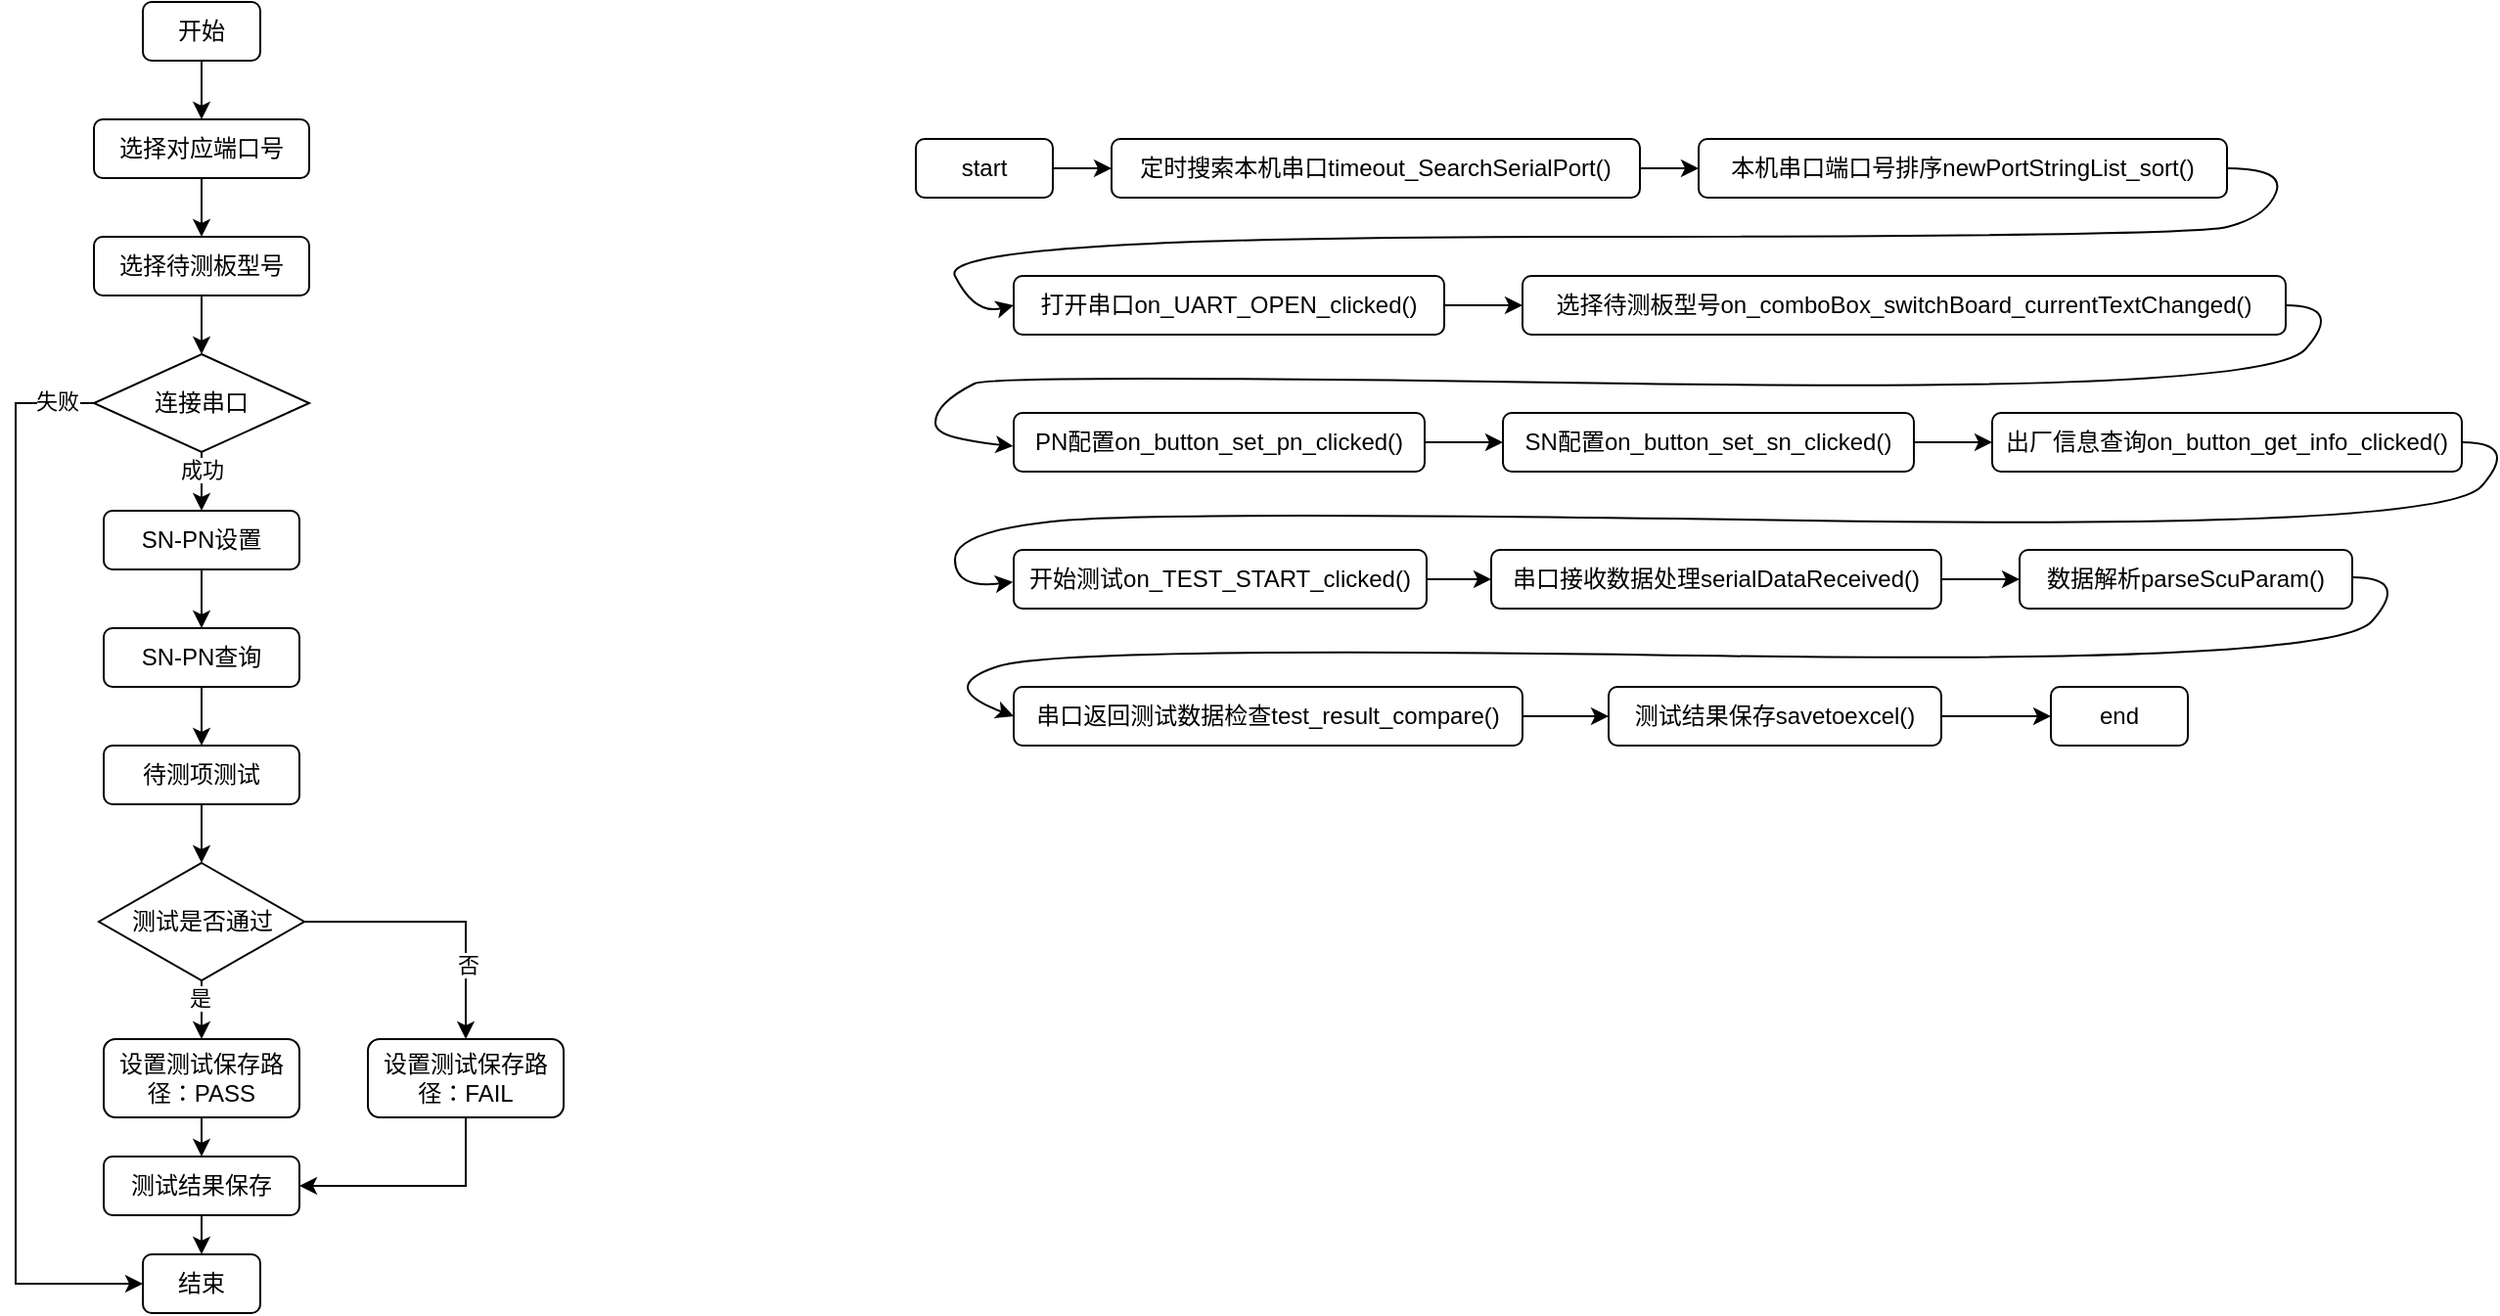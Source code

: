 <mxfile version="28.0.7">
  <diagram name="第 1 页" id="gV8dkAIg4welC2k9WtTy">
    <mxGraphModel dx="983" dy="512" grid="1" gridSize="10" guides="1" tooltips="1" connect="1" arrows="1" fold="1" page="1" pageScale="1" pageWidth="5000" pageHeight="5000" math="0" shadow="0">
      <root>
        <mxCell id="0" />
        <mxCell id="1" parent="0" />
        <mxCell id="6KeI-3-1y-6zCE1gBCKr-5" style="edgeStyle=orthogonalEdgeStyle;rounded=0;orthogonalLoop=1;jettySize=auto;html=1;entryX=0.5;entryY=0;entryDx=0;entryDy=0;" parent="1" source="6KeI-3-1y-6zCE1gBCKr-1" target="6KeI-3-1y-6zCE1gBCKr-3" edge="1">
          <mxGeometry relative="1" as="geometry" />
        </mxCell>
        <mxCell id="6KeI-3-1y-6zCE1gBCKr-1" value="开始" style="rounded=1;whiteSpace=wrap;html=1;" parent="1" vertex="1">
          <mxGeometry x="405" y="110" width="60" height="30" as="geometry" />
        </mxCell>
        <mxCell id="6KeI-3-1y-6zCE1gBCKr-7" style="edgeStyle=orthogonalEdgeStyle;rounded=0;orthogonalLoop=1;jettySize=auto;html=1;exitX=0.5;exitY=1;exitDx=0;exitDy=0;entryX=0.5;entryY=0;entryDx=0;entryDy=0;" parent="1" source="6KeI-3-1y-6zCE1gBCKr-2" target="6KeI-3-1y-6zCE1gBCKr-4" edge="1">
          <mxGeometry relative="1" as="geometry" />
        </mxCell>
        <mxCell id="6KeI-3-1y-6zCE1gBCKr-8" value="成功" style="edgeLabel;html=1;align=center;verticalAlign=middle;resizable=0;points=[];" parent="6KeI-3-1y-6zCE1gBCKr-7" vertex="1" connectable="0">
          <mxGeometry x="-0.441" y="-1" relative="1" as="geometry">
            <mxPoint x="1" as="offset" />
          </mxGeometry>
        </mxCell>
        <mxCell id="6KeI-3-1y-6zCE1gBCKr-36" style="edgeStyle=orthogonalEdgeStyle;rounded=0;orthogonalLoop=1;jettySize=auto;html=1;exitX=0;exitY=0.5;exitDx=0;exitDy=0;entryX=0;entryY=0.5;entryDx=0;entryDy=0;" parent="1" source="6KeI-3-1y-6zCE1gBCKr-2" target="6KeI-3-1y-6zCE1gBCKr-21" edge="1">
          <mxGeometry relative="1" as="geometry">
            <Array as="points">
              <mxPoint x="340" y="315" />
              <mxPoint x="340" y="765" />
            </Array>
          </mxGeometry>
        </mxCell>
        <mxCell id="6KeI-3-1y-6zCE1gBCKr-37" value="失败" style="edgeLabel;html=1;align=center;verticalAlign=middle;resizable=0;points=[];" parent="6KeI-3-1y-6zCE1gBCKr-36" vertex="1" connectable="0">
          <mxGeometry x="-0.929" y="-1" relative="1" as="geometry">
            <mxPoint as="offset" />
          </mxGeometry>
        </mxCell>
        <mxCell id="6KeI-3-1y-6zCE1gBCKr-2" value="连接串口" style="rhombus;whiteSpace=wrap;html=1;" parent="1" vertex="1">
          <mxGeometry x="380" y="290" width="110" height="50" as="geometry" />
        </mxCell>
        <mxCell id="6KeI-3-1y-6zCE1gBCKr-10" style="edgeStyle=orthogonalEdgeStyle;rounded=0;orthogonalLoop=1;jettySize=auto;html=1;exitX=0.5;exitY=1;exitDx=0;exitDy=0;entryX=0.5;entryY=0;entryDx=0;entryDy=0;" parent="1" source="6KeI-3-1y-6zCE1gBCKr-3" target="6KeI-3-1y-6zCE1gBCKr-9" edge="1">
          <mxGeometry relative="1" as="geometry" />
        </mxCell>
        <mxCell id="6KeI-3-1y-6zCE1gBCKr-3" value="选择对应端口号" style="rounded=1;whiteSpace=wrap;html=1;" parent="1" vertex="1">
          <mxGeometry x="380" y="170" width="110" height="30" as="geometry" />
        </mxCell>
        <mxCell id="6KeI-3-1y-6zCE1gBCKr-24" style="edgeStyle=orthogonalEdgeStyle;rounded=0;orthogonalLoop=1;jettySize=auto;html=1;exitX=0.5;exitY=1;exitDx=0;exitDy=0;entryX=0.5;entryY=0;entryDx=0;entryDy=0;" parent="1" source="6KeI-3-1y-6zCE1gBCKr-4" target="6KeI-3-1y-6zCE1gBCKr-13" edge="1">
          <mxGeometry relative="1" as="geometry" />
        </mxCell>
        <mxCell id="6KeI-3-1y-6zCE1gBCKr-4" value="SN-PN设置" style="rounded=1;whiteSpace=wrap;html=1;" parent="1" vertex="1">
          <mxGeometry x="385" y="370" width="100" height="30" as="geometry" />
        </mxCell>
        <mxCell id="6KeI-3-1y-6zCE1gBCKr-11" style="edgeStyle=orthogonalEdgeStyle;rounded=0;orthogonalLoop=1;jettySize=auto;html=1;exitX=0.5;exitY=1;exitDx=0;exitDy=0;entryX=0.5;entryY=0;entryDx=0;entryDy=0;" parent="1" source="6KeI-3-1y-6zCE1gBCKr-9" target="6KeI-3-1y-6zCE1gBCKr-2" edge="1">
          <mxGeometry relative="1" as="geometry" />
        </mxCell>
        <mxCell id="6KeI-3-1y-6zCE1gBCKr-9" value="选择待测板型号" style="rounded=1;whiteSpace=wrap;html=1;" parent="1" vertex="1">
          <mxGeometry x="380" y="230" width="110" height="30" as="geometry" />
        </mxCell>
        <mxCell id="6KeI-3-1y-6zCE1gBCKr-25" style="edgeStyle=orthogonalEdgeStyle;rounded=0;orthogonalLoop=1;jettySize=auto;html=1;exitX=0.5;exitY=1;exitDx=0;exitDy=0;entryX=0.5;entryY=0;entryDx=0;entryDy=0;" parent="1" source="6KeI-3-1y-6zCE1gBCKr-13" target="6KeI-3-1y-6zCE1gBCKr-14" edge="1">
          <mxGeometry relative="1" as="geometry" />
        </mxCell>
        <mxCell id="6KeI-3-1y-6zCE1gBCKr-13" value="SN-PN查询" style="rounded=1;whiteSpace=wrap;html=1;" parent="1" vertex="1">
          <mxGeometry x="385" y="430" width="100" height="30" as="geometry" />
        </mxCell>
        <mxCell id="6KeI-3-1y-6zCE1gBCKr-26" style="edgeStyle=orthogonalEdgeStyle;rounded=0;orthogonalLoop=1;jettySize=auto;html=1;exitX=0.5;exitY=1;exitDx=0;exitDy=0;entryX=0.5;entryY=0;entryDx=0;entryDy=0;" parent="1" source="6KeI-3-1y-6zCE1gBCKr-14" target="6KeI-3-1y-6zCE1gBCKr-15" edge="1">
          <mxGeometry relative="1" as="geometry" />
        </mxCell>
        <mxCell id="6KeI-3-1y-6zCE1gBCKr-14" value="待测项测试" style="rounded=1;whiteSpace=wrap;html=1;" parent="1" vertex="1">
          <mxGeometry x="385" y="490" width="100" height="30" as="geometry" />
        </mxCell>
        <mxCell id="6KeI-3-1y-6zCE1gBCKr-29" style="edgeStyle=orthogonalEdgeStyle;rounded=0;orthogonalLoop=1;jettySize=auto;html=1;exitX=0.5;exitY=1;exitDx=0;exitDy=0;" parent="1" source="6KeI-3-1y-6zCE1gBCKr-15" target="6KeI-3-1y-6zCE1gBCKr-16" edge="1">
          <mxGeometry relative="1" as="geometry" />
        </mxCell>
        <mxCell id="6KeI-3-1y-6zCE1gBCKr-33" value="是" style="edgeLabel;html=1;align=center;verticalAlign=middle;resizable=0;points=[];" parent="6KeI-3-1y-6zCE1gBCKr-29" vertex="1" connectable="0">
          <mxGeometry x="-0.666" y="-1" relative="1" as="geometry">
            <mxPoint as="offset" />
          </mxGeometry>
        </mxCell>
        <mxCell id="6KeI-3-1y-6zCE1gBCKr-32" style="edgeStyle=orthogonalEdgeStyle;rounded=0;orthogonalLoop=1;jettySize=auto;html=1;exitX=1;exitY=0.5;exitDx=0;exitDy=0;entryX=0.5;entryY=0;entryDx=0;entryDy=0;" parent="1" source="6KeI-3-1y-6zCE1gBCKr-15" target="6KeI-3-1y-6zCE1gBCKr-23" edge="1">
          <mxGeometry relative="1" as="geometry" />
        </mxCell>
        <mxCell id="6KeI-3-1y-6zCE1gBCKr-34" value="否" style="edgeLabel;html=1;align=center;verticalAlign=middle;resizable=0;points=[];" parent="6KeI-3-1y-6zCE1gBCKr-32" vertex="1" connectable="0">
          <mxGeometry x="0.464" y="1" relative="1" as="geometry">
            <mxPoint as="offset" />
          </mxGeometry>
        </mxCell>
        <mxCell id="6KeI-3-1y-6zCE1gBCKr-15" value="测试是否通过" style="rhombus;whiteSpace=wrap;html=1;" parent="1" vertex="1">
          <mxGeometry x="382.5" y="550" width="105" height="60" as="geometry" />
        </mxCell>
        <mxCell id="6KeI-3-1y-6zCE1gBCKr-30" style="edgeStyle=orthogonalEdgeStyle;rounded=0;orthogonalLoop=1;jettySize=auto;html=1;exitX=0.5;exitY=1;exitDx=0;exitDy=0;entryX=0.5;entryY=0;entryDx=0;entryDy=0;" parent="1" source="6KeI-3-1y-6zCE1gBCKr-16" target="6KeI-3-1y-6zCE1gBCKr-19" edge="1">
          <mxGeometry relative="1" as="geometry" />
        </mxCell>
        <mxCell id="6KeI-3-1y-6zCE1gBCKr-16" value="设置测试保存路径：PASS" style="rounded=1;whiteSpace=wrap;html=1;" parent="1" vertex="1">
          <mxGeometry x="385" y="640" width="100" height="40" as="geometry" />
        </mxCell>
        <mxCell id="6KeI-3-1y-6zCE1gBCKr-31" style="edgeStyle=orthogonalEdgeStyle;rounded=0;orthogonalLoop=1;jettySize=auto;html=1;exitX=0.5;exitY=1;exitDx=0;exitDy=0;entryX=0.5;entryY=0;entryDx=0;entryDy=0;" parent="1" source="6KeI-3-1y-6zCE1gBCKr-19" target="6KeI-3-1y-6zCE1gBCKr-21" edge="1">
          <mxGeometry relative="1" as="geometry" />
        </mxCell>
        <mxCell id="6KeI-3-1y-6zCE1gBCKr-19" value="测试结果保存" style="rounded=1;whiteSpace=wrap;html=1;" parent="1" vertex="1">
          <mxGeometry x="385" y="700" width="100" height="30" as="geometry" />
        </mxCell>
        <mxCell id="6KeI-3-1y-6zCE1gBCKr-21" value="结束" style="rounded=1;whiteSpace=wrap;html=1;" parent="1" vertex="1">
          <mxGeometry x="405" y="750" width="60" height="30" as="geometry" />
        </mxCell>
        <mxCell id="6KeI-3-1y-6zCE1gBCKr-35" style="edgeStyle=orthogonalEdgeStyle;rounded=0;orthogonalLoop=1;jettySize=auto;html=1;exitX=0.5;exitY=1;exitDx=0;exitDy=0;entryX=1;entryY=0.5;entryDx=0;entryDy=0;" parent="1" source="6KeI-3-1y-6zCE1gBCKr-23" target="6KeI-3-1y-6zCE1gBCKr-19" edge="1">
          <mxGeometry relative="1" as="geometry" />
        </mxCell>
        <mxCell id="6KeI-3-1y-6zCE1gBCKr-23" value="设置测试保存路径：FAIL" style="rounded=1;whiteSpace=wrap;html=1;" parent="1" vertex="1">
          <mxGeometry x="520" y="640" width="100" height="40" as="geometry" />
        </mxCell>
        <mxCell id="aoszYgEWPdiQylzjzB4t-4" value="" style="edgeStyle=orthogonalEdgeStyle;rounded=0;orthogonalLoop=1;jettySize=auto;html=1;" edge="1" parent="1" source="QkOga2Paq5YC0D7qiNBv-1" target="aoszYgEWPdiQylzjzB4t-1">
          <mxGeometry relative="1" as="geometry" />
        </mxCell>
        <mxCell id="QkOga2Paq5YC0D7qiNBv-1" value="start" style="rounded=1;whiteSpace=wrap;html=1;" parent="1" vertex="1">
          <mxGeometry x="800" y="180" width="70" height="30" as="geometry" />
        </mxCell>
        <mxCell id="aoszYgEWPdiQylzjzB4t-3" style="edgeStyle=orthogonalEdgeStyle;rounded=0;orthogonalLoop=1;jettySize=auto;html=1;exitX=1;exitY=0.5;exitDx=0;exitDy=0;entryX=0;entryY=0.5;entryDx=0;entryDy=0;" edge="1" parent="1" source="aoszYgEWPdiQylzjzB4t-1" target="aoszYgEWPdiQylzjzB4t-2">
          <mxGeometry relative="1" as="geometry" />
        </mxCell>
        <mxCell id="aoszYgEWPdiQylzjzB4t-1" value="定时搜索本机串口timeout_SearchSerialPort()" style="rounded=1;whiteSpace=wrap;html=1;" vertex="1" parent="1">
          <mxGeometry x="900" y="180" width="270" height="30" as="geometry" />
        </mxCell>
        <mxCell id="aoszYgEWPdiQylzjzB4t-2" value="本机串口端口号排序newPortStringList_sort()" style="rounded=1;whiteSpace=wrap;html=1;" vertex="1" parent="1">
          <mxGeometry x="1200" y="180" width="270" height="30" as="geometry" />
        </mxCell>
        <mxCell id="aoszYgEWPdiQylzjzB4t-8" style="edgeStyle=orthogonalEdgeStyle;rounded=0;orthogonalLoop=1;jettySize=auto;html=1;exitX=1;exitY=0.5;exitDx=0;exitDy=0;entryX=0;entryY=0.5;entryDx=0;entryDy=0;" edge="1" parent="1" source="aoszYgEWPdiQylzjzB4t-5" target="aoszYgEWPdiQylzjzB4t-7">
          <mxGeometry relative="1" as="geometry" />
        </mxCell>
        <mxCell id="aoszYgEWPdiQylzjzB4t-5" value="打开串口on_UART_OPEN_clicked()" style="rounded=1;whiteSpace=wrap;html=1;" vertex="1" parent="1">
          <mxGeometry x="850" y="250" width="220" height="30" as="geometry" />
        </mxCell>
        <mxCell id="aoszYgEWPdiQylzjzB4t-6" value="" style="curved=1;endArrow=classic;html=1;rounded=0;exitX=1;exitY=0.5;exitDx=0;exitDy=0;entryX=0;entryY=0.5;entryDx=0;entryDy=0;" edge="1" parent="1" source="aoszYgEWPdiQylzjzB4t-2" target="aoszYgEWPdiQylzjzB4t-5">
          <mxGeometry width="50" height="50" relative="1" as="geometry">
            <mxPoint x="1470" y="200" as="sourcePoint" />
            <mxPoint x="800" y="250" as="targetPoint" />
            <Array as="points">
              <mxPoint x="1500" y="195" />
              <mxPoint x="1490" y="220" />
              <mxPoint x="1450" y="230" />
              <mxPoint x="810" y="230" />
              <mxPoint x="830" y="270" />
            </Array>
          </mxGeometry>
        </mxCell>
        <mxCell id="aoszYgEWPdiQylzjzB4t-7" value="选择待测板型号on_comboBox_switchBoard_currentTextChanged()" style="rounded=1;whiteSpace=wrap;html=1;" vertex="1" parent="1">
          <mxGeometry x="1110" y="250" width="390" height="30" as="geometry" />
        </mxCell>
        <mxCell id="aoszYgEWPdiQylzjzB4t-13" style="edgeStyle=orthogonalEdgeStyle;rounded=0;orthogonalLoop=1;jettySize=auto;html=1;exitX=1;exitY=0.5;exitDx=0;exitDy=0;entryX=0;entryY=0.5;entryDx=0;entryDy=0;" edge="1" parent="1" source="aoszYgEWPdiQylzjzB4t-9" target="aoszYgEWPdiQylzjzB4t-10">
          <mxGeometry relative="1" as="geometry" />
        </mxCell>
        <mxCell id="aoszYgEWPdiQylzjzB4t-9" value="PN配置on_button_set_pn_clicked()" style="rounded=1;whiteSpace=wrap;html=1;" vertex="1" parent="1">
          <mxGeometry x="850" y="320" width="210" height="30" as="geometry" />
        </mxCell>
        <mxCell id="aoszYgEWPdiQylzjzB4t-14" style="edgeStyle=orthogonalEdgeStyle;rounded=0;orthogonalLoop=1;jettySize=auto;html=1;exitX=1;exitY=0.5;exitDx=0;exitDy=0;entryX=0;entryY=0.5;entryDx=0;entryDy=0;" edge="1" parent="1" source="aoszYgEWPdiQylzjzB4t-10" target="aoszYgEWPdiQylzjzB4t-11">
          <mxGeometry relative="1" as="geometry" />
        </mxCell>
        <mxCell id="aoszYgEWPdiQylzjzB4t-10" value="SN配置on_button_set_sn_clicked()" style="rounded=1;whiteSpace=wrap;html=1;" vertex="1" parent="1">
          <mxGeometry x="1100" y="320" width="210" height="30" as="geometry" />
        </mxCell>
        <mxCell id="aoszYgEWPdiQylzjzB4t-11" value="出厂信息查询on_button_get_info_clicked()" style="rounded=1;whiteSpace=wrap;html=1;" vertex="1" parent="1">
          <mxGeometry x="1350" y="320" width="240" height="30" as="geometry" />
        </mxCell>
        <mxCell id="aoszYgEWPdiQylzjzB4t-12" value="" style="curved=1;endArrow=classic;html=1;rounded=0;exitX=1;exitY=0.5;exitDx=0;exitDy=0;entryX=-0.001;entryY=0.565;entryDx=0;entryDy=0;entryPerimeter=0;" edge="1" parent="1" target="aoszYgEWPdiQylzjzB4t-9">
          <mxGeometry width="50" height="50" relative="1" as="geometry">
            <mxPoint x="1500" y="265" as="sourcePoint" />
            <mxPoint x="810" y="340" as="targetPoint" />
            <Array as="points">
              <mxPoint x="1530" y="265" />
              <mxPoint x="1490" y="310" />
              <mxPoint x="840" y="300" />
              <mxPoint x="820" y="310" />
              <mxPoint x="810" y="320" />
              <mxPoint x="810" y="330" />
              <mxPoint x="830" y="335" />
            </Array>
          </mxGeometry>
        </mxCell>
        <mxCell id="aoszYgEWPdiQylzjzB4t-18" style="edgeStyle=orthogonalEdgeStyle;rounded=0;orthogonalLoop=1;jettySize=auto;html=1;exitX=1;exitY=0.5;exitDx=0;exitDy=0;entryX=0;entryY=0.5;entryDx=0;entryDy=0;" edge="1" parent="1" source="aoszYgEWPdiQylzjzB4t-15" target="aoszYgEWPdiQylzjzB4t-17">
          <mxGeometry relative="1" as="geometry" />
        </mxCell>
        <mxCell id="aoszYgEWPdiQylzjzB4t-15" value="串口接收数据处理serialDataReceived()" style="rounded=1;whiteSpace=wrap;html=1;" vertex="1" parent="1">
          <mxGeometry x="1094" y="390" width="230" height="30" as="geometry" />
        </mxCell>
        <mxCell id="aoszYgEWPdiQylzjzB4t-16" value="" style="curved=1;endArrow=classic;html=1;rounded=0;exitX=1;exitY=0.5;exitDx=0;exitDy=0;entryX=-0.002;entryY=0.547;entryDx=0;entryDy=0;entryPerimeter=0;" edge="1" parent="1" target="aoszYgEWPdiQylzjzB4t-19">
          <mxGeometry width="50" height="50" relative="1" as="geometry">
            <mxPoint x="1590" y="335" as="sourcePoint" />
            <mxPoint x="850" y="410" as="targetPoint" />
            <Array as="points">
              <mxPoint x="1620" y="335" />
              <mxPoint x="1580" y="380" />
              <mxPoint x="930" y="370" />
              <mxPoint x="820" y="380" />
              <mxPoint x="820" y="410" />
            </Array>
          </mxGeometry>
        </mxCell>
        <mxCell id="aoszYgEWPdiQylzjzB4t-17" value="数据解析parseScuParam()" style="rounded=1;whiteSpace=wrap;html=1;" vertex="1" parent="1">
          <mxGeometry x="1364" y="390" width="170" height="30" as="geometry" />
        </mxCell>
        <mxCell id="aoszYgEWPdiQylzjzB4t-20" style="edgeStyle=orthogonalEdgeStyle;rounded=0;orthogonalLoop=1;jettySize=auto;html=1;exitX=1;exitY=0.5;exitDx=0;exitDy=0;entryX=0;entryY=0.5;entryDx=0;entryDy=0;" edge="1" parent="1" source="aoszYgEWPdiQylzjzB4t-19" target="aoszYgEWPdiQylzjzB4t-15">
          <mxGeometry relative="1" as="geometry" />
        </mxCell>
        <mxCell id="aoszYgEWPdiQylzjzB4t-19" value="开始测试on_TEST_START_clicked()" style="rounded=1;whiteSpace=wrap;html=1;" vertex="1" parent="1">
          <mxGeometry x="850" y="390" width="211" height="30" as="geometry" />
        </mxCell>
        <mxCell id="aoszYgEWPdiQylzjzB4t-24" style="edgeStyle=orthogonalEdgeStyle;rounded=0;orthogonalLoop=1;jettySize=auto;html=1;exitX=1;exitY=0.5;exitDx=0;exitDy=0;entryX=0;entryY=0.5;entryDx=0;entryDy=0;" edge="1" parent="1" source="aoszYgEWPdiQylzjzB4t-21" target="aoszYgEWPdiQylzjzB4t-23">
          <mxGeometry relative="1" as="geometry" />
        </mxCell>
        <mxCell id="aoszYgEWPdiQylzjzB4t-21" value="串口返回测试数据检查test_result_compare()" style="rounded=1;whiteSpace=wrap;html=1;" vertex="1" parent="1">
          <mxGeometry x="850" y="460" width="260" height="30" as="geometry" />
        </mxCell>
        <mxCell id="aoszYgEWPdiQylzjzB4t-22" value="" style="curved=1;endArrow=classic;html=1;rounded=0;exitX=1;exitY=0.5;exitDx=0;exitDy=0;entryX=0;entryY=0.5;entryDx=0;entryDy=0;" edge="1" parent="1" target="aoszYgEWPdiQylzjzB4t-21">
          <mxGeometry width="50" height="50" relative="1" as="geometry">
            <mxPoint x="1534" y="404" as="sourcePoint" />
            <mxPoint x="794" y="475" as="targetPoint" />
            <Array as="points">
              <mxPoint x="1564" y="404" />
              <mxPoint x="1524" y="449" />
              <mxPoint x="874" y="439" />
              <mxPoint x="810" y="460" />
            </Array>
          </mxGeometry>
        </mxCell>
        <mxCell id="aoszYgEWPdiQylzjzB4t-26" style="edgeStyle=orthogonalEdgeStyle;rounded=0;orthogonalLoop=1;jettySize=auto;html=1;exitX=1;exitY=0.5;exitDx=0;exitDy=0;entryX=0;entryY=0.5;entryDx=0;entryDy=0;" edge="1" parent="1" source="aoszYgEWPdiQylzjzB4t-23" target="aoszYgEWPdiQylzjzB4t-25">
          <mxGeometry relative="1" as="geometry" />
        </mxCell>
        <mxCell id="aoszYgEWPdiQylzjzB4t-23" value="测试结果保存savetoexcel()" style="rounded=1;whiteSpace=wrap;html=1;" vertex="1" parent="1">
          <mxGeometry x="1154" y="460" width="170" height="30" as="geometry" />
        </mxCell>
        <mxCell id="aoszYgEWPdiQylzjzB4t-25" value="end" style="rounded=1;whiteSpace=wrap;html=1;" vertex="1" parent="1">
          <mxGeometry x="1380" y="460" width="70" height="30" as="geometry" />
        </mxCell>
      </root>
    </mxGraphModel>
  </diagram>
</mxfile>
